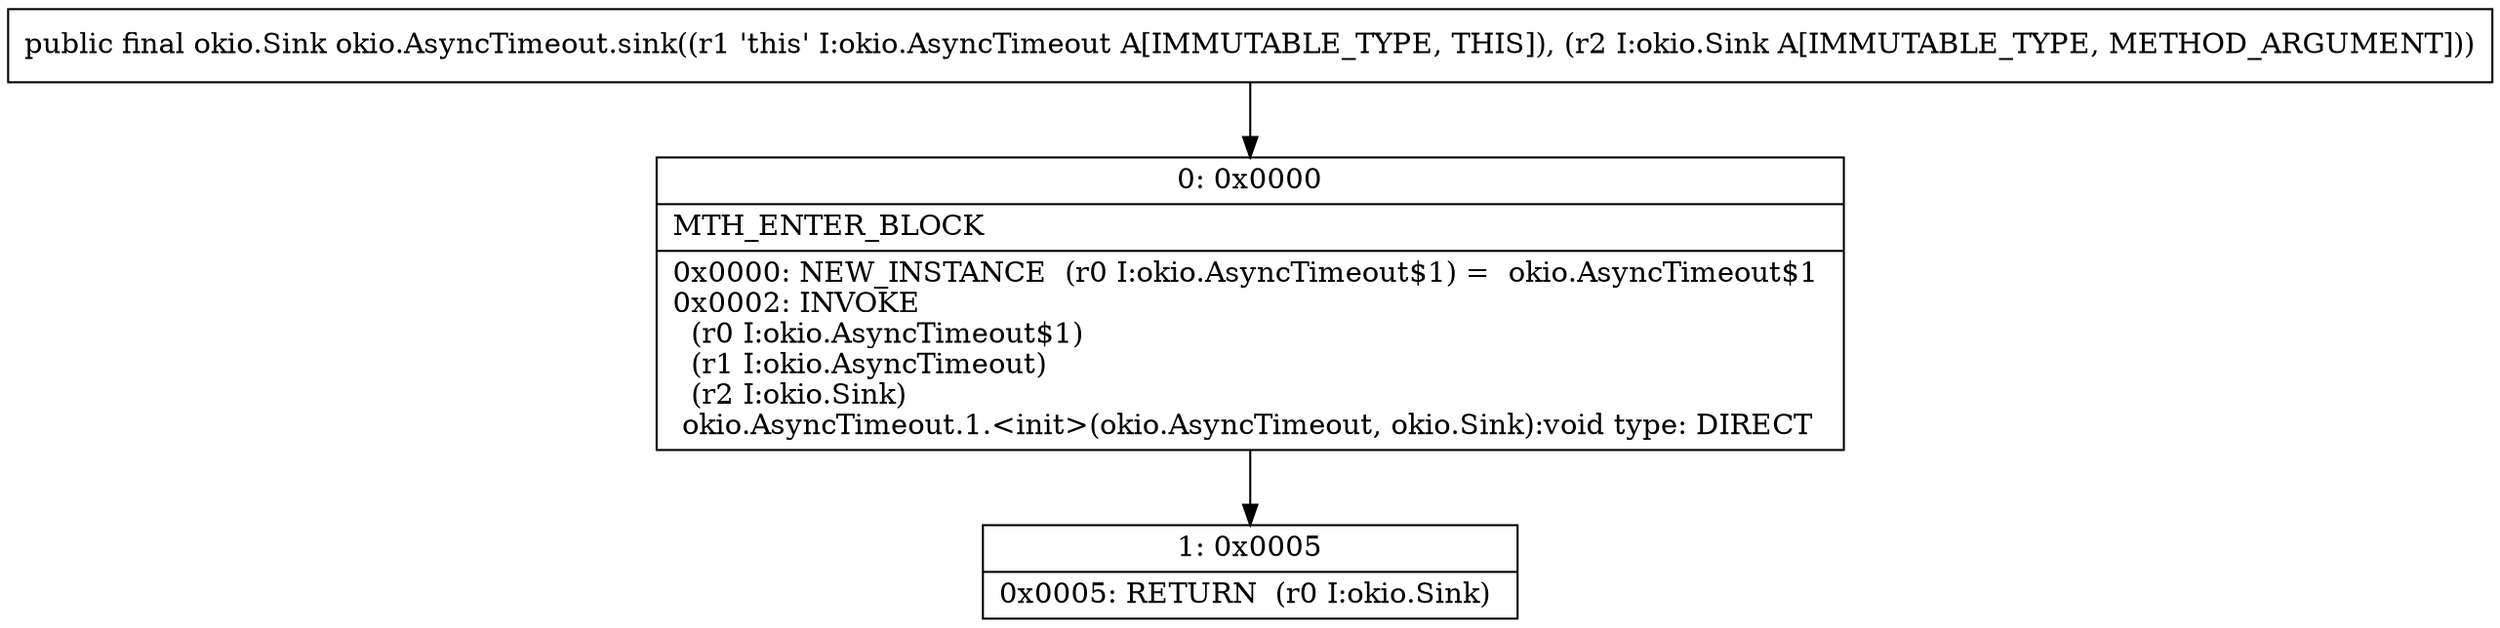 digraph "CFG forokio.AsyncTimeout.sink(Lokio\/Sink;)Lokio\/Sink;" {
Node_0 [shape=record,label="{0\:\ 0x0000|MTH_ENTER_BLOCK\l|0x0000: NEW_INSTANCE  (r0 I:okio.AsyncTimeout$1) =  okio.AsyncTimeout$1 \l0x0002: INVOKE  \l  (r0 I:okio.AsyncTimeout$1)\l  (r1 I:okio.AsyncTimeout)\l  (r2 I:okio.Sink)\l okio.AsyncTimeout.1.\<init\>(okio.AsyncTimeout, okio.Sink):void type: DIRECT \l}"];
Node_1 [shape=record,label="{1\:\ 0x0005|0x0005: RETURN  (r0 I:okio.Sink) \l}"];
MethodNode[shape=record,label="{public final okio.Sink okio.AsyncTimeout.sink((r1 'this' I:okio.AsyncTimeout A[IMMUTABLE_TYPE, THIS]), (r2 I:okio.Sink A[IMMUTABLE_TYPE, METHOD_ARGUMENT])) }"];
MethodNode -> Node_0;
Node_0 -> Node_1;
}

